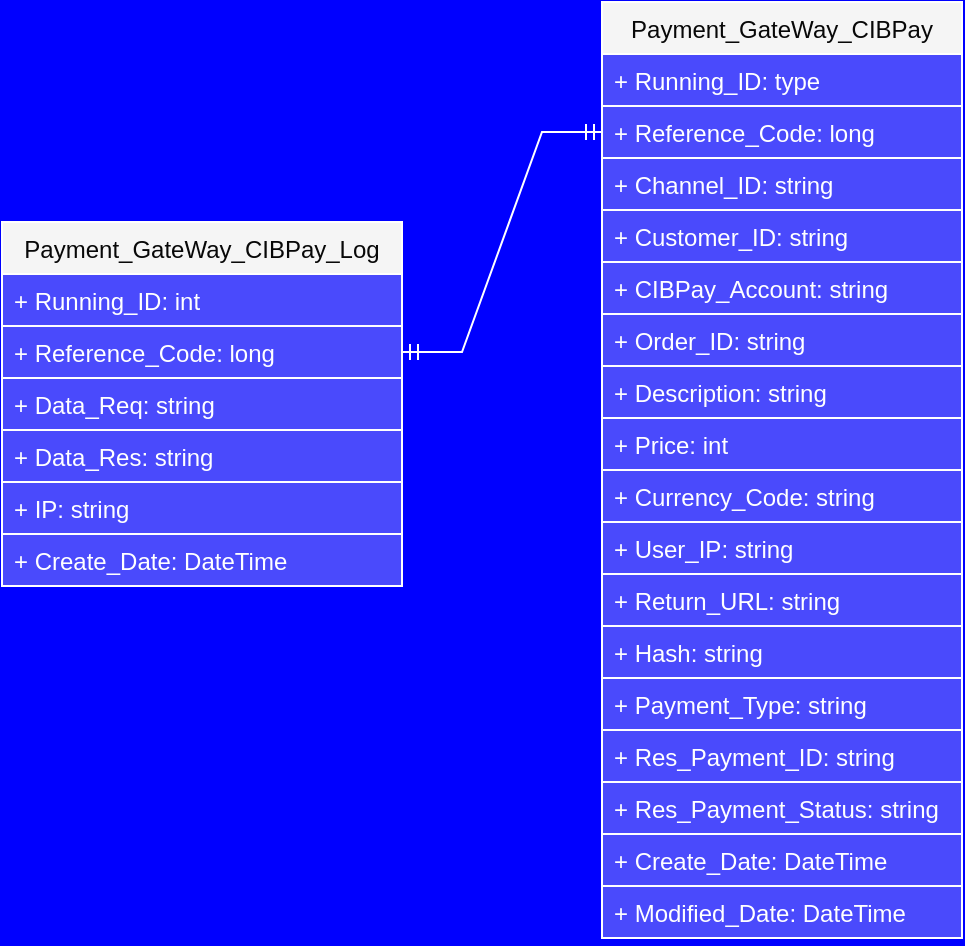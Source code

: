 <mxfile version="20.5.3" type="github">
  <diagram id="C5RBs43oDa-KdzZeNtuy" name="Page-1">
    <mxGraphModel dx="1093" dy="609" grid="1" gridSize="10" guides="1" tooltips="1" connect="1" arrows="1" fold="1" page="1" pageScale="1" pageWidth="827" pageHeight="1169" background="#0000FF" math="0" shadow="0">
      <root>
        <mxCell id="WIyWlLk6GJQsqaUBKTNV-0" />
        <mxCell id="WIyWlLk6GJQsqaUBKTNV-1" parent="WIyWlLk6GJQsqaUBKTNV-0" />
        <mxCell id="4Nbq145AjDJTd76L0b91-13" value="Payment_GateWay_CIBPay_Log" style="swimlane;fontStyle=0;childLayout=stackLayout;horizontal=1;startSize=26;horizontalStack=0;resizeParent=1;resizeParentMax=0;resizeLast=0;collapsible=1;marginBottom=0;comic=0;fillColor=#f5f5f5;strokeColor=#FFFFFF;fontColor=#080808;strokeOpacity=100;fillOpacity=100;" vertex="1" parent="WIyWlLk6GJQsqaUBKTNV-1">
          <mxGeometry x="130" y="210" width="200" height="182" as="geometry">
            <mxRectangle x="160" y="150" width="100" height="30" as="alternateBounds" />
          </mxGeometry>
        </mxCell>
        <mxCell id="4Nbq145AjDJTd76L0b91-14" value="+ Running_ID: int" style="text;strokeColor=#FFFFFF;fillColor=#f5f5f5;align=left;verticalAlign=top;spacingLeft=4;spacingRight=4;overflow=hidden;rotatable=0;points=[[0,0.5],[1,0.5]];portConstraint=eastwest;labelBackgroundColor=none;fontColor=#FFFFFF;fillStyle=auto;gradientColor=none;gradientDirection=north;fillOpacity=30;strokeOpacity=100;" vertex="1" parent="4Nbq145AjDJTd76L0b91-13">
          <mxGeometry y="26" width="200" height="26" as="geometry" />
        </mxCell>
        <mxCell id="4Nbq145AjDJTd76L0b91-15" value="+ Reference_Code: long" style="text;strokeColor=#FFFFFF;fillColor=#f5f5f5;align=left;verticalAlign=top;spacingLeft=4;spacingRight=4;overflow=hidden;rotatable=0;points=[[0,0.5],[1,0.5]];portConstraint=eastwest;fontColor=#FFFFFF;strokeOpacity=100;fillOpacity=30;" vertex="1" parent="4Nbq145AjDJTd76L0b91-13">
          <mxGeometry y="52" width="200" height="26" as="geometry" />
        </mxCell>
        <mxCell id="4Nbq145AjDJTd76L0b91-25" value="+ Data_Req: string    " style="text;strokeColor=#FFFFFF;fillColor=#f5f5f5;align=left;verticalAlign=top;spacingLeft=4;spacingRight=4;overflow=hidden;rotatable=0;points=[[0,0.5],[1,0.5]];portConstraint=eastwest;comic=0;fontColor=#FFFFFF;strokeOpacity=100;fillOpacity=30;" vertex="1" parent="4Nbq145AjDJTd76L0b91-13">
          <mxGeometry y="78" width="200" height="26" as="geometry" />
        </mxCell>
        <mxCell id="4Nbq145AjDJTd76L0b91-16" value="+ Data_Res: string" style="text;strokeColor=#FFFFFF;fillColor=#f5f5f5;align=left;verticalAlign=top;spacingLeft=4;spacingRight=4;overflow=hidden;rotatable=0;points=[[0,0.5],[1,0.5]];portConstraint=eastwest;fontColor=#FFFFFF;strokeOpacity=100;fillOpacity=30;" vertex="1" parent="4Nbq145AjDJTd76L0b91-13">
          <mxGeometry y="104" width="200" height="26" as="geometry" />
        </mxCell>
        <mxCell id="4Nbq145AjDJTd76L0b91-27" value="+ IP: string&#xa;" style="text;strokeColor=#FFFFFF;fillColor=#f5f5f5;align=left;verticalAlign=top;spacingLeft=4;spacingRight=4;overflow=hidden;rotatable=0;points=[[0,0.5],[1,0.5]];portConstraint=eastwest;fontColor=#FFFFFF;strokeOpacity=100;fillOpacity=30;" vertex="1" parent="4Nbq145AjDJTd76L0b91-13">
          <mxGeometry y="130" width="200" height="26" as="geometry" />
        </mxCell>
        <mxCell id="4Nbq145AjDJTd76L0b91-39" value="+ Create_Date: DateTime&#xa;" style="text;strokeColor=#FFFFFF;fillColor=#f5f5f5;align=left;verticalAlign=top;spacingLeft=4;spacingRight=4;overflow=hidden;rotatable=0;points=[[0,0.5],[1,0.5]];portConstraint=eastwest;fontColor=#FFFFFF;strokeOpacity=100;fillOpacity=30;" vertex="1" parent="4Nbq145AjDJTd76L0b91-13">
          <mxGeometry y="156" width="200" height="26" as="geometry" />
        </mxCell>
        <mxCell id="4Nbq145AjDJTd76L0b91-17" value="Payment_GateWay_CIBPay" style="swimlane;fontStyle=0;childLayout=stackLayout;horizontal=1;startSize=26;fillColor=#f5f5f5;horizontalStack=0;resizeParent=1;resizeParentMax=0;resizeLast=0;collapsible=1;marginBottom=0;comic=0;fontColor=#080808;strokeColor=#FFFFFF;strokeOpacity=100;fillOpacity=100;" vertex="1" parent="WIyWlLk6GJQsqaUBKTNV-1">
          <mxGeometry x="430" y="100" width="180" height="468" as="geometry">
            <mxRectangle x="390" y="150" width="160" height="30" as="alternateBounds" />
          </mxGeometry>
        </mxCell>
        <mxCell id="4Nbq145AjDJTd76L0b91-18" value="+ Running_ID: type" style="text;strokeColor=#FFFFFF;fillColor=#f5f5f5;align=left;verticalAlign=top;spacingLeft=4;spacingRight=4;overflow=hidden;rotatable=0;points=[[0,0.5],[1,0.5]];portConstraint=eastwest;fontColor=#FFFFFF;strokeOpacity=100;fillOpacity=30;" vertex="1" parent="4Nbq145AjDJTd76L0b91-17">
          <mxGeometry y="26" width="180" height="26" as="geometry" />
        </mxCell>
        <mxCell id="4Nbq145AjDJTd76L0b91-19" value="+ Reference_Code: long" style="text;strokeColor=#FFFFFF;fillColor=#f5f5f5;align=left;verticalAlign=top;spacingLeft=4;spacingRight=4;overflow=hidden;rotatable=0;points=[[0,0.5],[1,0.5]];portConstraint=eastwest;fontColor=#FFFFFF;strokeOpacity=100;fillOpacity=30;" vertex="1" parent="4Nbq145AjDJTd76L0b91-17">
          <mxGeometry y="52" width="180" height="26" as="geometry" />
        </mxCell>
        <mxCell id="4Nbq145AjDJTd76L0b91-22" value="+ Channel_ID: string" style="text;strokeColor=#FFFFFF;fillColor=#f5f5f5;align=left;verticalAlign=top;spacingLeft=4;spacingRight=4;overflow=hidden;rotatable=0;points=[[0,0.5],[1,0.5]];portConstraint=eastwest;comic=0;fontColor=#FFFFFF;strokeOpacity=100;fillOpacity=30;" vertex="1" parent="4Nbq145AjDJTd76L0b91-17">
          <mxGeometry y="78" width="180" height="26" as="geometry" />
        </mxCell>
        <mxCell id="4Nbq145AjDJTd76L0b91-42" value="+ Customer_ID: string" style="text;strokeColor=#FFFFFF;fillColor=#f5f5f5;align=left;verticalAlign=top;spacingLeft=4;spacingRight=4;overflow=hidden;rotatable=0;points=[[0,0.5],[1,0.5]];portConstraint=eastwest;comic=0;fontColor=#FFFFFF;strokeOpacity=100;fillOpacity=30;" vertex="1" parent="4Nbq145AjDJTd76L0b91-17">
          <mxGeometry y="104" width="180" height="26" as="geometry" />
        </mxCell>
        <mxCell id="4Nbq145AjDJTd76L0b91-34" value="+ CIBPay_Account: string" style="text;strokeColor=#FFFFFF;fillColor=#f5f5f5;align=left;verticalAlign=top;spacingLeft=4;spacingRight=4;overflow=hidden;rotatable=0;points=[[0,0.5],[1,0.5]];portConstraint=eastwest;comic=0;fontColor=#FFFFFF;strokeOpacity=100;fillOpacity=30;" vertex="1" parent="4Nbq145AjDJTd76L0b91-17">
          <mxGeometry y="130" width="180" height="26" as="geometry" />
        </mxCell>
        <mxCell id="4Nbq145AjDJTd76L0b91-45" value="+ Order_ID: string" style="text;strokeColor=#FFFFFF;fillColor=#f5f5f5;align=left;verticalAlign=top;spacingLeft=4;spacingRight=4;overflow=hidden;rotatable=0;points=[[0,0.5],[1,0.5]];portConstraint=eastwest;comic=0;fontColor=#FFFFFF;strokeOpacity=100;fillOpacity=30;" vertex="1" parent="4Nbq145AjDJTd76L0b91-17">
          <mxGeometry y="156" width="180" height="26" as="geometry" />
        </mxCell>
        <mxCell id="4Nbq145AjDJTd76L0b91-43" value="+ Description: string" style="text;strokeColor=#FFFFFF;fillColor=#f5f5f5;align=left;verticalAlign=top;spacingLeft=4;spacingRight=4;overflow=hidden;rotatable=0;points=[[0,0.5],[1,0.5]];portConstraint=eastwest;comic=0;fontColor=#FFFFFF;strokeOpacity=100;fillOpacity=30;" vertex="1" parent="4Nbq145AjDJTd76L0b91-17">
          <mxGeometry y="182" width="180" height="26" as="geometry" />
        </mxCell>
        <mxCell id="4Nbq145AjDJTd76L0b91-31" value="+ Price: int" style="text;strokeColor=#FFFFFF;fillColor=#f5f5f5;align=left;verticalAlign=top;spacingLeft=4;spacingRight=4;overflow=hidden;rotatable=0;points=[[0,0.5],[1,0.5]];portConstraint=eastwest;comic=0;fontColor=#FFFFFF;strokeOpacity=100;fillOpacity=30;" vertex="1" parent="4Nbq145AjDJTd76L0b91-17">
          <mxGeometry y="208" width="180" height="26" as="geometry" />
        </mxCell>
        <mxCell id="4Nbq145AjDJTd76L0b91-32" value="+ Currency_Code: string" style="text;strokeColor=#FFFFFF;fillColor=#f5f5f5;align=left;verticalAlign=top;spacingLeft=4;spacingRight=4;overflow=hidden;rotatable=0;points=[[0,0.5],[1,0.5]];portConstraint=eastwest;comic=0;fontColor=#FFFFFF;strokeOpacity=100;fillOpacity=30;" vertex="1" parent="4Nbq145AjDJTd76L0b91-17">
          <mxGeometry y="234" width="180" height="26" as="geometry" />
        </mxCell>
        <mxCell id="4Nbq145AjDJTd76L0b91-33" value="+ User_IP: string" style="text;strokeColor=#FFFFFF;fillColor=#f5f5f5;align=left;verticalAlign=top;spacingLeft=4;spacingRight=4;overflow=hidden;rotatable=0;points=[[0,0.5],[1,0.5]];portConstraint=eastwest;comic=0;fontColor=#FFFFFF;strokeOpacity=100;fillOpacity=30;" vertex="1" parent="4Nbq145AjDJTd76L0b91-17">
          <mxGeometry y="260" width="180" height="26" as="geometry" />
        </mxCell>
        <mxCell id="4Nbq145AjDJTd76L0b91-40" value="+ Return_URL: string" style="text;strokeColor=#FFFFFF;fillColor=#f5f5f5;align=left;verticalAlign=top;spacingLeft=4;spacingRight=4;overflow=hidden;rotatable=0;points=[[0,0.5],[1,0.5]];portConstraint=eastwest;comic=0;fontColor=#FFFFFF;strokeOpacity=100;fillOpacity=30;" vertex="1" parent="4Nbq145AjDJTd76L0b91-17">
          <mxGeometry y="286" width="180" height="26" as="geometry" />
        </mxCell>
        <mxCell id="4Nbq145AjDJTd76L0b91-41" value="+ Hash: string" style="text;strokeColor=#FFFFFF;fillColor=#f5f5f5;align=left;verticalAlign=top;spacingLeft=4;spacingRight=4;overflow=hidden;rotatable=0;points=[[0,0.5],[1,0.5]];portConstraint=eastwest;comic=0;fontColor=#FFFFFF;strokeOpacity=100;fillOpacity=30;" vertex="1" parent="4Nbq145AjDJTd76L0b91-17">
          <mxGeometry y="312" width="180" height="26" as="geometry" />
        </mxCell>
        <mxCell id="4Nbq145AjDJTd76L0b91-35" value="+ Payment_Type: string" style="text;strokeColor=#FFFFFF;fillColor=#f5f5f5;align=left;verticalAlign=top;spacingLeft=4;spacingRight=4;overflow=hidden;rotatable=0;points=[[0,0.5],[1,0.5]];portConstraint=eastwest;comic=0;fontColor=#FFFFFF;strokeOpacity=100;fillOpacity=30;" vertex="1" parent="4Nbq145AjDJTd76L0b91-17">
          <mxGeometry y="338" width="180" height="26" as="geometry" />
        </mxCell>
        <mxCell id="4Nbq145AjDJTd76L0b91-36" value="+ Res_Payment_ID: string" style="text;strokeColor=#FFFFFF;fillColor=#f5f5f5;align=left;verticalAlign=top;spacingLeft=4;spacingRight=4;overflow=hidden;rotatable=0;points=[[0,0.5],[1,0.5]];portConstraint=eastwest;comic=0;fontColor=#FFFFFF;strokeOpacity=100;fillOpacity=30;" vertex="1" parent="4Nbq145AjDJTd76L0b91-17">
          <mxGeometry y="364" width="180" height="26" as="geometry" />
        </mxCell>
        <mxCell id="4Nbq145AjDJTd76L0b91-30" value="+ Res_Payment_Status: string" style="text;strokeColor=#FFFFFF;fillColor=#f5f5f5;align=left;verticalAlign=top;spacingLeft=4;spacingRight=4;overflow=hidden;rotatable=0;points=[[0,0.5],[1,0.5]];portConstraint=eastwest;comic=0;fontColor=#FFFFFF;strokeOpacity=100;fillOpacity=30;" vertex="1" parent="4Nbq145AjDJTd76L0b91-17">
          <mxGeometry y="390" width="180" height="26" as="geometry" />
        </mxCell>
        <mxCell id="4Nbq145AjDJTd76L0b91-38" value="+ Create_Date: DateTime&#xa;" style="text;strokeColor=#FFFFFF;fillColor=#f5f5f5;align=left;verticalAlign=top;spacingLeft=4;spacingRight=4;overflow=hidden;rotatable=0;points=[[0,0.5],[1,0.5]];portConstraint=eastwest;fontColor=#FFFFFF;strokeOpacity=100;fillOpacity=30;" vertex="1" parent="4Nbq145AjDJTd76L0b91-17">
          <mxGeometry y="416" width="180" height="26" as="geometry" />
        </mxCell>
        <mxCell id="4Nbq145AjDJTd76L0b91-37" value="+ Modified_Date: DateTime&#xa;" style="text;strokeColor=#FFFFFF;fillColor=#f5f5f5;align=left;verticalAlign=top;spacingLeft=4;spacingRight=4;overflow=hidden;rotatable=0;points=[[0,0.5],[1,0.5]];portConstraint=eastwest;fontColor=#FFFFFF;strokeOpacity=100;fillOpacity=30;" vertex="1" parent="4Nbq145AjDJTd76L0b91-17">
          <mxGeometry y="442" width="180" height="26" as="geometry" />
        </mxCell>
        <mxCell id="4Nbq145AjDJTd76L0b91-28" value="" style="edgeStyle=entityRelationEdgeStyle;fontSize=12;html=1;endArrow=ERmandOne;startArrow=ERmandOne;rounded=0;fillColor=#f5f5f5;strokeColor=#FFFFFF;strokeOpacity=100;fillOpacity=30;fontColor=#FFFFFF;" edge="1" parent="WIyWlLk6GJQsqaUBKTNV-1" source="4Nbq145AjDJTd76L0b91-15" target="4Nbq145AjDJTd76L0b91-19">
          <mxGeometry width="100" height="100" relative="1" as="geometry">
            <mxPoint x="300" y="220" as="sourcePoint" />
            <mxPoint x="400" y="120" as="targetPoint" />
          </mxGeometry>
        </mxCell>
      </root>
    </mxGraphModel>
  </diagram>
</mxfile>
